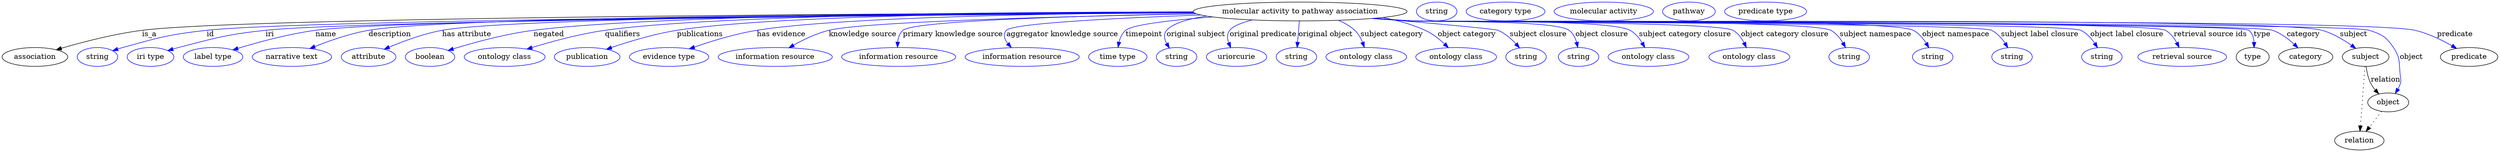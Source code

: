 digraph {
	graph [bb="0,0,4748,283"];
	node [label="\N"];
	"molecular activity to pathway association"	[height=0.5,
		label="molecular activity to pathway association",
		pos="2468.4,265",
		width=5.6509];
	association	[height=0.5,
		pos="62.394,178",
		width=1.7332];
	"molecular activity to pathway association" -> association	[label=is_a,
		lp="280.39,221.5",
		pos="e,102.91,191.79 2265.6,263.37 1758.2,261.43 460.92,254.06 266.39,229 213.1,222.13 153.57,206.61 112.64,194.66"];
	id	[color=blue,
		height=0.5,
		label=string,
		pos="181.39,178",
		width=1.0652];
	"molecular activity to pathway association" -> id	[color=blue,
		label=id,
		lp="396.39,221.5",
		pos="e,210.38,189.98 2266.3,262.74 1780.2,259.41 572.1,249.2 389.39,229 317.23,221.02 299.34,215.5 229.39,196 226.29,195.13 223.09,194.17 \
219.89,193.15",
		style=solid];
	iri	[color=blue,
		height=0.5,
		label="iri type",
		pos="282.39,178",
		width=1.2277];
	"molecular activity to pathway association" -> iri	[color=blue,
		label=iri,
		lp="509.39,221.5",
		pos="e,315.3,190.2 2266.9,262.45 1800.5,258.58 673.05,247.44 501.39,229 426.6,220.97 408.22,214.85 335.39,196 332.02,195.13 328.54,194.16 \
325.06,193.15",
		style=solid];
	name	[color=blue,
		height=0.5,
		label="label type",
		pos="401.39,178",
		width=1.5707];
	"molecular activity to pathway association" -> name	[color=blue,
		label=name,
		lp="616.39,221.5",
		pos="e,439.35,191.54 2266.2,262.87 1816,259.96 757.96,250.87 596.39,229 545.26,222.08 488.24,206.51 449.14,194.57",
		style=solid];
	description	[color=blue,
		height=0.5,
		label="narrative text",
		pos="551.39,178",
		width=2.0943];
	"molecular activity to pathway association" -> description	[color=blue,
		label=description,
		lp="736.89,221.5",
		pos="e,585.45,194.14 2265.6,263.55 1833,262.07 847.02,255.77 696.39,229 661.33,222.77 623.33,209.4 595.03,198.06",
		style=solid];
	"has attribute"	[color=blue,
		height=0.5,
		label=attribute,
		pos="696.39,178",
		width=1.4443];
	"molecular activity to pathway association" -> "has attribute"	[color=blue,
		label="has attribute",
		lp="882.39,221.5",
		pos="e,725.98,192.82 2265.8,263.32 1859.5,261.42 972.23,254.38 835.39,229 800.43,222.52 762.57,208.39 735.2,196.8",
		style=solid];
	negated	[color=blue,
		height=0.5,
		label=boolean,
		pos="813.39,178",
		width=1.2999];
	"molecular activity to pathway association" -> negated	[color=blue,
		label=negated,
		lp="1038.4,221.5",
		pos="e,847.59,190.46 2264.9,264.29 1922.7,263.9 1245.8,259.17 1009.4,229 956.09,222.2 896.47,205.66 857.14,193.46",
		style=solid];
	qualifiers	[color=blue,
		height=0.5,
		label="ontology class",
		pos="954.39,178",
		width=2.1304];
	"molecular activity to pathway association" -> qualifiers	[color=blue,
		label=qualifiers,
		lp="1178.9,221.5",
		pos="e,996.68,193.07 2264.9,264.32 1949,263.84 1355.1,258.82 1145.4,229 1097.6,222.2 1044.5,207.74 1006.5,196.11",
		style=solid];
	publications	[color=blue,
		height=0.5,
		label=publication,
		pos="1111.4,178",
		width=1.7332];
	"molecular activity to pathway association" -> publications	[color=blue,
		label=publications,
		lp="1326.4,221.5",
		pos="e,1148.1,192.71 2265,264.24 1977.1,263.51 1465.4,257.97 1282.4,229 1239.3,222.18 1191.8,207.69 1157.8,196.06",
		style=solid];
	"has evidence"	[color=blue,
		height=0.5,
		label="evidence type",
		pos="1267.4,178",
		width=2.0943];
	"molecular activity to pathway association" -> "has evidence"	[color=blue,
		label="has evidence",
		lp="1480.9,221.5",
		pos="e,1305.9,193.61 2265.8,263.31 2011.2,261.36 1588.7,254.27 1434.4,229 1393.5,222.3 1348.6,208.48 1315.7,197.06",
		style=solid];
	"knowledge source"	[color=blue,
		height=0.5,
		label="information resource",
		pos="1469.4,178",
		width=3.015];
	"molecular activity to pathway association" -> "knowledge source"	[color=blue,
		label="knowledge source",
		lp="1635.9,221.5",
		pos="e,1495.5,195.59 2271,260.63 2027.3,255.79 1637.1,245.59 1571.4,229 1547.9,223.07 1523.5,211.31 1504.4,200.68",
		style=solid];
	"primary knowledge source"	[color=blue,
		height=0.5,
		label="information resource",
		pos="1704.4,178",
		width=3.015];
	"molecular activity to pathway association" -> "primary knowledge source"	[color=blue,
		label="primary knowledge source",
		lp="1807.4,221.5",
		pos="e,1702.1,196.41 2270.1,260.97 2053.1,256.74 1733,247.41 1712.4,229 1706.1,223.34 1703.4,214.82 1702.5,206.41",
		style=solid];
	"aggregator knowledge source"	[color=blue,
		height=0.5,
		label="information resource",
		pos="1939.4,178",
		width=3.015];
	"molecular activity to pathway association" -> "aggregator knowledge source"	[color=blue,
		label="aggregator knowledge source",
		lp="2015.9,221.5",
		pos="e,1918.7,195.97 2279.4,258.27 2122.2,252.55 1922.2,242.65 1909.4,229 1902.4,221.54 1905.6,212.18 1912,203.58",
		style=solid];
	timepoint	[color=blue,
		height=0.5,
		label="time type",
		pos="2121.4,178",
		width=1.5346];
	"molecular activity to pathway association" -> timepoint	[color=blue,
		label=timepoint,
		lp="2171.4,221.5",
		pos="e,2121.9,196.47 2302.4,254.58 2226.4,248.79 2150,240.31 2136.4,229 2129.6,223.41 2125.9,214.91 2123.8,206.49",
		style=solid];
	"original subject"	[color=blue,
		height=0.5,
		label=string,
		pos="2233.4,178",
		width=1.0652];
	"molecular activity to pathway association" -> "original subject"	[color=blue,
		label="original subject",
		lp="2270.4,221.5",
		pos="e,2219.6,194.92 2290.5,256.25 2255.7,250.98 2226.2,242.51 2214.4,229 2208.1,221.83 2209.9,212.39 2214.3,203.65",
		style=solid];
	"original predicate"	[color=blue,
		height=0.5,
		label=uriorcurie,
		pos="2347.4,178",
		width=1.5887];
	"molecular activity to pathway association" -> "original predicate"	[color=blue,
		label="original predicate",
		lp="2397.9,221.5",
		pos="e,2336.3,195.76 2377.3,248.84 2357.5,243.66 2340.6,237.09 2334.4,229 2329.1,222.16 2329.6,213.39 2332.4,205.11",
		style=solid];
	"original object"	[color=blue,
		height=0.5,
		label=string,
		pos="2461.4,178",
		width=1.0652];
	"molecular activity to pathway association" -> "original object"	[color=blue,
		label="original object",
		lp="2516.9,221.5",
		pos="e,2462.8,196.18 2467,246.8 2466,235.16 2464.7,219.55 2463.6,206.24",
		style=solid];
	"subject category"	[color=blue,
		height=0.5,
		label="ontology class",
		pos="2594.4,178",
		width=2.1304];
	"molecular activity to pathway association" -> "subject category"	[color=blue,
		label="subject category",
		lp="2642.9,221.5",
		pos="e,2590.6,196.4 2541.5,248.12 2552.7,243.33 2563.5,237.1 2572.4,229 2579.1,222.84 2583.9,214.24 2587.3,205.9",
		style=solid];
	"object category"	[color=blue,
		height=0.5,
		label="ontology class",
		pos="2765.4,178",
		width=2.1304];
	"molecular activity to pathway association" -> "object category"	[color=blue,
		label="object category",
		lp="2785.9,221.5",
		pos="e,2750.6,195.73 2625.6,253.54 2653.3,248.18 2681.3,240.35 2706.4,229 2720,222.83 2733,212.54 2743.3,202.9",
		style=solid];
	"subject closure"	[color=blue,
		height=0.5,
		label=string,
		pos="2898.4,178",
		width=1.0652];
	"molecular activity to pathway association" -> "subject closure"	[color=blue,
		label="subject closure",
		lp="2921.9,221.5",
		pos="e,2886,195.51 2609.3,251.97 2714.1,242.87 2839.8,231.51 2845.4,229 2858.3,223.16 2870.1,212.86 2879.2,203.11",
		style=solid];
	"object closure"	[color=blue,
		height=0.5,
		label=string,
		pos="2998.4,178",
		width=1.0652];
	"molecular activity to pathway association" -> "object closure"	[color=blue,
		label="object closure",
		lp="3042.4,221.5",
		pos="e,2996.9,196.21 2611.6,252.19 2634.9,250.37 2658.8,248.58 2681.4,247 2714.6,244.68 2953.8,248.95 2980.4,229 2987.7,223.52 2992.1,\
214.77 2994.7,206.12",
		style=solid];
	"subject category closure"	[color=blue,
		height=0.5,
		label="ontology class",
		pos="3131.4,178",
		width=2.1304];
	"molecular activity to pathway association" -> "subject category closure"	[color=blue,
		label="subject category closure",
		lp="3200.9,221.5",
		pos="e,3124.4,196.1 2609.6,252.01 2633.5,250.18 2658.2,248.43 2681.4,247 2727.5,244.16 3055.9,251.2 3096.4,229 3106.1,223.65 3113.8,214.28 \
3119.4,205.08",
		style=solid];
	"object category closure"	[color=blue,
		height=0.5,
		label="ontology class",
		pos="3323.4,178",
		width=2.1304];
	"molecular activity to pathway association" -> "object category closure"	[color=blue,
		label="object category closure",
		lp="3390.9,221.5",
		pos="e,3317.7,196.1 2607.8,251.86 2632.3,250.02 2657.6,248.3 2681.4,247 2715.3,245.15 3263,245.95 3292.4,229 3301.6,223.7 3308.4,214.47 \
3313.3,205.37",
		style=solid];
	"subject namespace"	[color=blue,
		height=0.5,
		label=string,
		pos="3513.4,178",
		width=1.0652];
	"molecular activity to pathway association" -> "subject namespace"	[color=blue,
		label="subject namespace",
		lp="3563.4,221.5",
		pos="e,3506.4,196.18 2607,251.79 2631.7,249.93 2657.3,248.23 2681.4,247 2725.6,244.74 3439.3,249.9 3478.4,229 3488.2,223.75 3495.9,214.4 \
3501.5,205.19",
		style=solid];
	"object namespace"	[color=blue,
		height=0.5,
		label=string,
		pos="3672.4,178",
		width=1.0652];
	"molecular activity to pathway association" -> "object namespace"	[color=blue,
		label="object namespace",
		lp="3716.4,221.5",
		pos="e,3665,195.73 2606.4,251.76 2631.3,249.89 2657.1,248.2 2681.4,247 2734.3,244.39 3588.3,253.3 3635.4,229 3645.7,223.67 3653.9,213.99 \
3659.9,204.55",
		style=solid];
	"subject label closure"	[color=blue,
		height=0.5,
		label=string,
		pos="3823.4,178",
		width=1.0652];
	"molecular activity to pathway association" -> "subject label closure"	[color=blue,
		label="subject label closure",
		lp="3876.4,221.5",
		pos="e,3815.4,195.77 2606.1,251.73 2631.1,249.86 2657,248.17 2681.4,247 2712,245.53 3757,242.67 3784.4,229 3795.1,223.66 3803.8,213.84 \
3810.2,204.3",
		style=solid];
	"object label closure"	[color=blue,
		height=0.5,
		label=string,
		pos="3994.4,178",
		width=1.0652];
	"molecular activity to pathway association" -> "object label closure"	[color=blue,
		label="object label closure",
		lp="4041.9,221.5",
		pos="e,3986.1,195.79 2605.8,251.7 2630.9,249.83 2656.9,248.15 2681.4,247 2716.7,245.34 3922.6,244.54 3954.4,229 3965.3,223.69 3974.1,\
213.87 3980.7,204.33",
		style=solid];
	"retrieval source ids"	[color=blue,
		height=0.5,
		label="retrieval source",
		pos="4147.4,178",
		width=2.347];
	"molecular activity to pathway association" -> "retrieval source ids"	[color=blue,
		label="retrieval source ids",
		lp="4200.9,221.5",
		pos="e,4141.4,196.18 2605.5,251.69 2630.7,249.82 2656.8,248.13 2681.4,247 2721.2,245.16 4080.6,248.34 4115.4,229 4124.9,223.75 4131.9,\
214.39 4137,205.18",
		style=solid];
	type	[height=0.5,
		pos="4281.4,178",
		width=0.86659];
	"molecular activity to pathway association" -> type	[color=blue,
		label=type,
		lp="4299.4,221.5",
		pos="e,4284.1,195.98 2605.5,251.67 2630.7,249.79 2656.8,248.12 2681.4,247 2703.5,245.99 4257.8,243.61 4274.4,229 4280.9,223.32 4283.4,\
214.65 4284.1,206.12",
		style=solid];
	category	[height=0.5,
		pos="4382.4,178",
		width=1.4263];
	"molecular activity to pathway association" -> category	[color=blue,
		label=category,
		lp="4377.9,221.5",
		pos="e,4367.7,195.48 2605.5,251.66 2630.7,249.79 2656.8,248.11 2681.4,247 2726.9,244.94 4276.5,244.21 4319.4,229 4334.6,223.59 4349,212.83 \
4360.1,202.68",
		style=solid];
	subject	[height=0.5,
		pos="4496.4,178",
		width=1.2277];
	"molecular activity to pathway association" -> subject	[color=blue,
		label=subject,
		lp="4473.4,221.5",
		pos="e,4477.7,194.32 2605.2,251.67 2630.5,249.79 2656.8,248.11 2681.4,247 2777.5,242.67 4320.8,255.25 4413.4,229 4433.6,223.28 4453.7,\
211.29 4469.2,200.49",
		style=solid];
	object	[height=0.5,
		pos="4539.4,91",
		width=1.0832];
	"molecular activity to pathway association" -> object	[color=blue,
		label=object,
		lp="4583.4,178",
		pos="e,4552.8,108.09 2605.2,251.66 2630.5,249.78 2656.7,248.1 2681.4,247 2732,244.74 4455.3,244.73 4503.4,229 4527.3,221.18 4535.3,216.87 \
4549.4,196 4563.2,175.52 4559.5,166.51 4562.4,142 4563.2,135.38 4564.3,133.39 4562.4,127 4561.4,123.55 4559.9,120.13 4558.1,116.85",
		style=solid];
	predicate	[height=0.5,
		pos="4693.4,178",
		width=1.5165];
	"molecular activity to pathway association" -> predicate	[color=blue,
		label=predicate,
		lp="4666.4,221.5",
		pos="e,4669.6,194.35 2605.2,251.65 2630.5,249.77 2656.7,248.1 2681.4,247 2787.3,242.28 4487.1,253.25 4590.4,229 4615.3,223.15 4641.2,\
210.56 4660.8,199.47",
		style=solid];
	association_type	[color=blue,
		height=0.5,
		label=string,
		pos="2728.4,265",
		width=1.0652];
	association_category	[color=blue,
		height=0.5,
		label="category type",
		pos="2859.4,265",
		width=2.0762];
	subject -> object	[label=relation,
		lp="4534.4,134.5",
		pos="e,4521.5,107.23 4497.5,159.55 4498.7,149.57 4501.2,137.07 4506.4,127 4508.6,122.68 4511.5,118.52 4514.7,114.66"];
	relation	[height=0.5,
		pos="4484.4,18",
		width=1.2999];
	subject -> relation	[pos="e,4485.7,36.188 4495.1,159.79 4493,132.48 4489,78.994 4486.5,46.38",
		style=dotted];
	"molecular activity to pathway association_subject"	[color=blue,
		height=0.5,
		label="molecular activity",
		pos="3046.4,265",
		width=2.6178];
	object -> relation	[pos="e,4497.2,35.54 4526.9,73.889 4520,64.939 4511.2,53.617 4503.4,43.584",
		style=dotted];
	"molecular activity to pathway association_object"	[color=blue,
		height=0.5,
		label=pathway,
		pos="3208.4,265",
		width=1.3902];
	"molecular activity to pathway association_predicate"	[color=blue,
		height=0.5,
		label="predicate type",
		pos="3354.4,265",
		width=2.1665];
}
